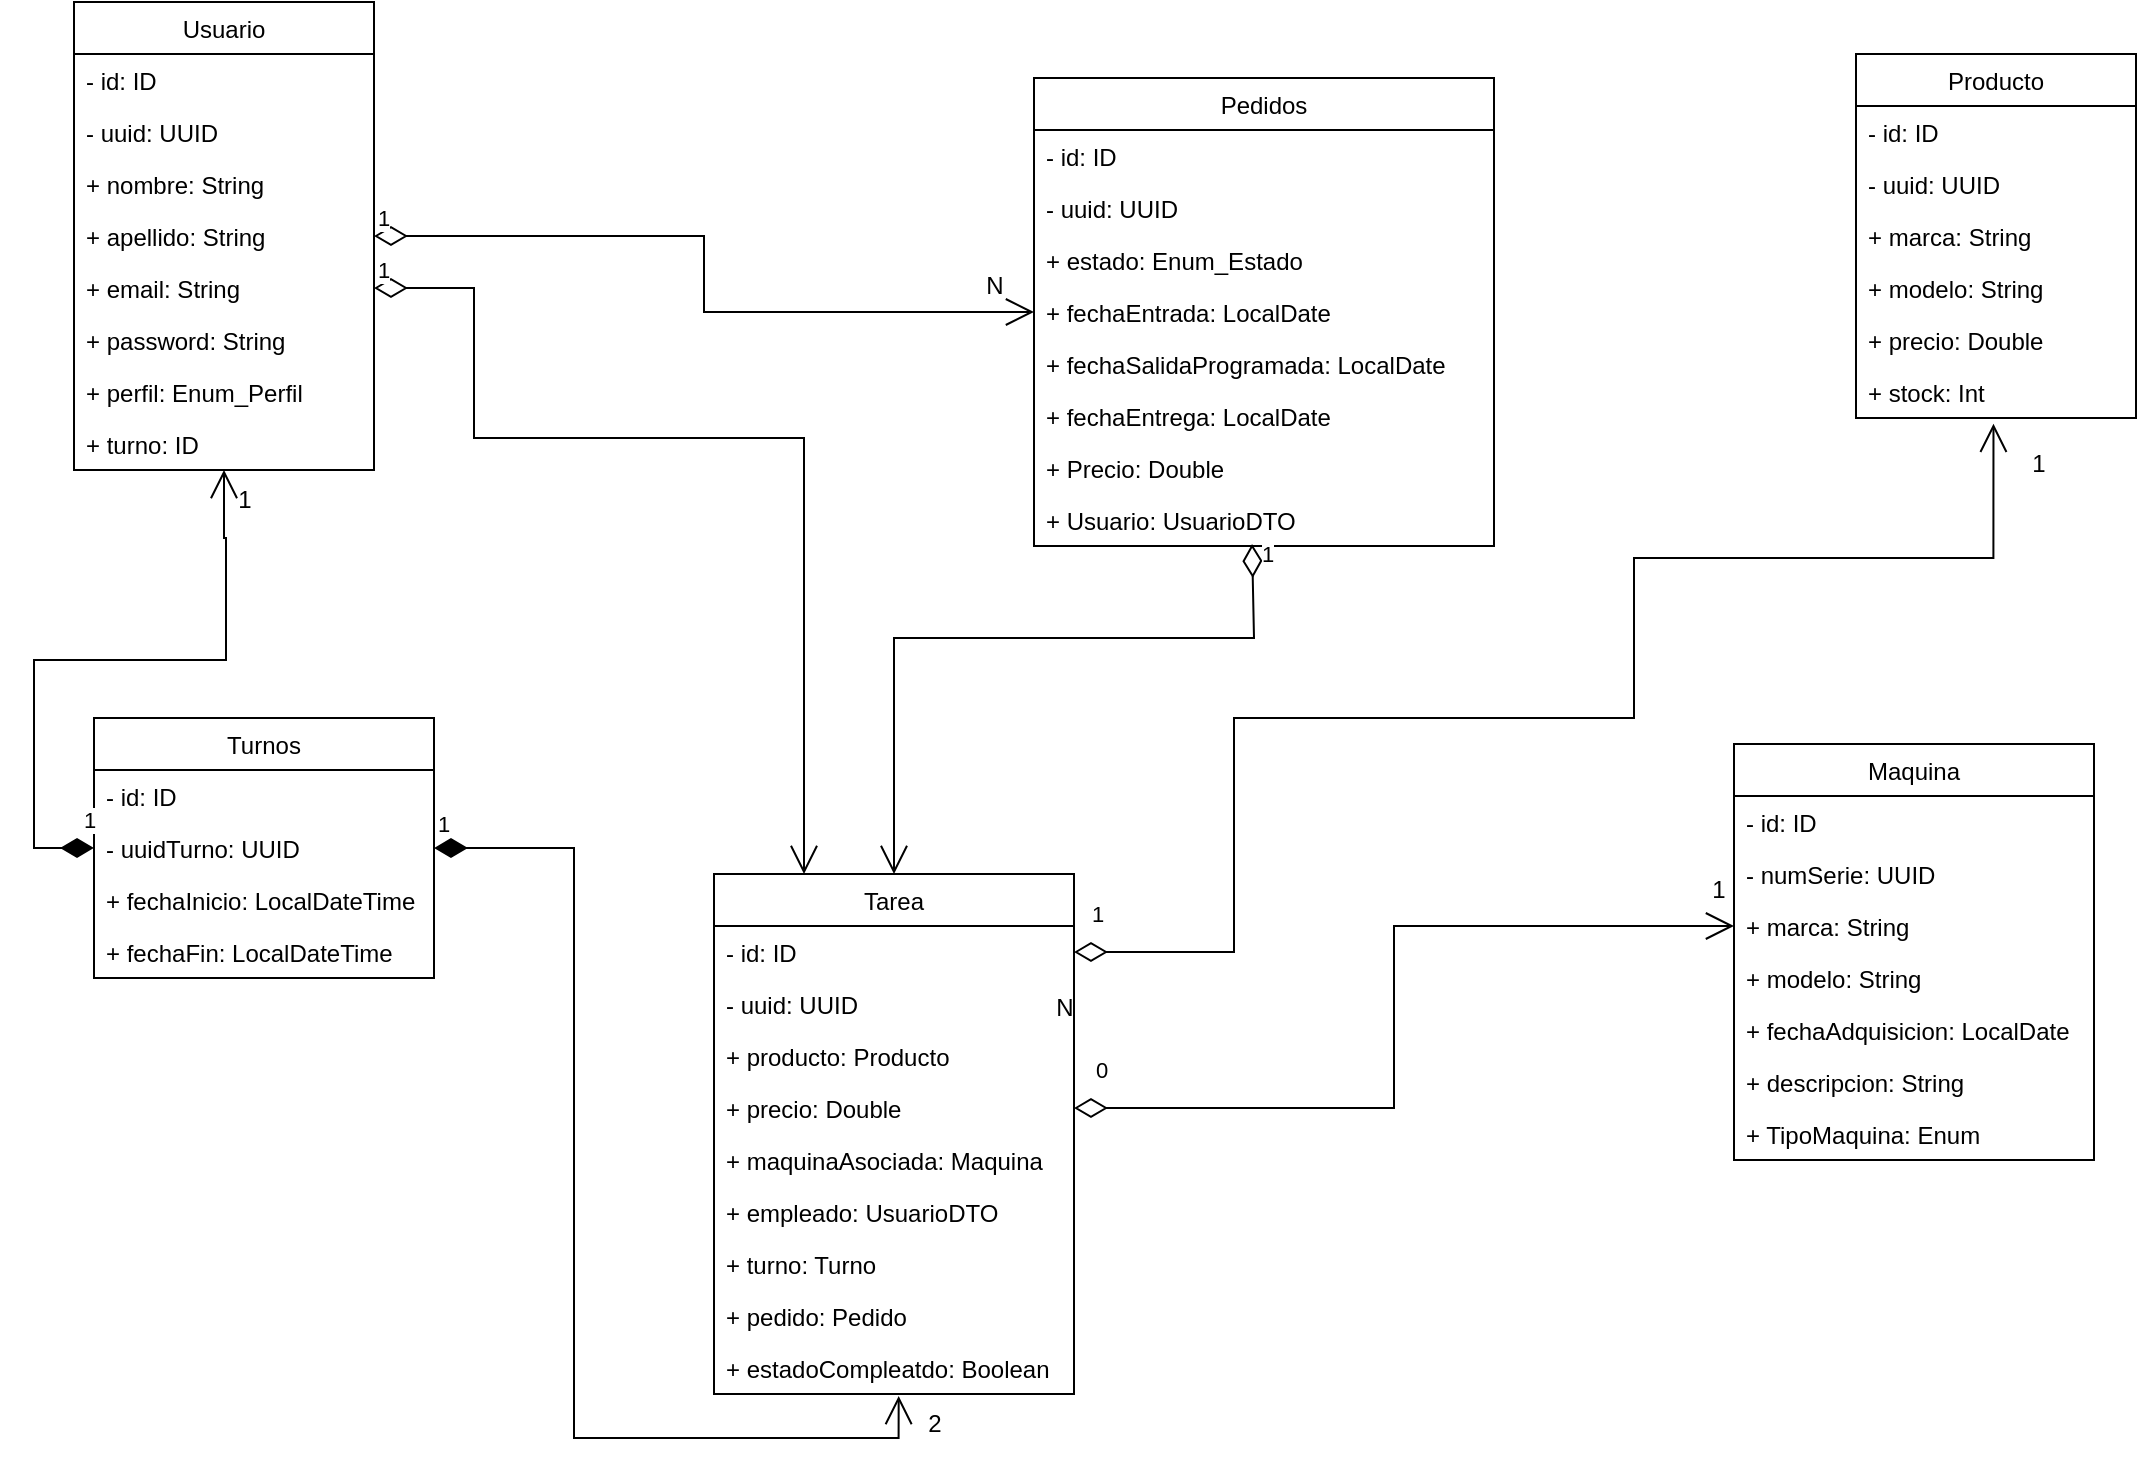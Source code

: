 <mxfile version="20.5.3" type="embed"><diagram id="C5RBs43oDa-KdzZeNtuy" name="Page-1"><mxGraphModel dx="378" dy="693" grid="1" gridSize="10" guides="1" tooltips="1" connect="1" arrows="1" fold="1" page="1" pageScale="1" pageWidth="827" pageHeight="1169" math="0" shadow="0"><root><mxCell id="WIyWlLk6GJQsqaUBKTNV-0"/><mxCell id="WIyWlLk6GJQsqaUBKTNV-1" parent="WIyWlLk6GJQsqaUBKTNV-0"/><mxCell id="wLVJEsf6AbZPAwA1VKSY-4" value="Usuario" style="swimlane;fontStyle=0;childLayout=stackLayout;horizontal=1;startSize=26;fillColor=none;horizontalStack=0;resizeParent=1;resizeParentMax=0;resizeLast=0;collapsible=1;marginBottom=0;" parent="WIyWlLk6GJQsqaUBKTNV-1" vertex="1"><mxGeometry x="100" y="42" width="150" height="234" as="geometry"/></mxCell><mxCell id="wLVJEsf6AbZPAwA1VKSY-5" value="- id: ID" style="text;strokeColor=none;fillColor=none;align=left;verticalAlign=top;spacingLeft=4;spacingRight=4;overflow=hidden;rotatable=0;points=[[0,0.5],[1,0.5]];portConstraint=eastwest;" parent="wLVJEsf6AbZPAwA1VKSY-4" vertex="1"><mxGeometry y="26" width="150" height="26" as="geometry"/></mxCell><mxCell id="wLVJEsf6AbZPAwA1VKSY-13" value="- uuid: UUID" style="text;strokeColor=none;fillColor=none;align=left;verticalAlign=top;spacingLeft=4;spacingRight=4;overflow=hidden;rotatable=0;points=[[0,0.5],[1,0.5]];portConstraint=eastwest;" parent="wLVJEsf6AbZPAwA1VKSY-4" vertex="1"><mxGeometry y="52" width="150" height="26" as="geometry"/></mxCell><mxCell id="wLVJEsf6AbZPAwA1VKSY-6" value="+ nombre: String" style="text;strokeColor=none;fillColor=none;align=left;verticalAlign=top;spacingLeft=4;spacingRight=4;overflow=hidden;rotatable=0;points=[[0,0.5],[1,0.5]];portConstraint=eastwest;" parent="wLVJEsf6AbZPAwA1VKSY-4" vertex="1"><mxGeometry y="78" width="150" height="26" as="geometry"/></mxCell><mxCell id="wLVJEsf6AbZPAwA1VKSY-7" value="+ apellido: String" style="text;strokeColor=none;fillColor=none;align=left;verticalAlign=top;spacingLeft=4;spacingRight=4;overflow=hidden;rotatable=0;points=[[0,0.5],[1,0.5]];portConstraint=eastwest;" parent="wLVJEsf6AbZPAwA1VKSY-4" vertex="1"><mxGeometry y="104" width="150" height="26" as="geometry"/></mxCell><mxCell id="wLVJEsf6AbZPAwA1VKSY-12" value="+ email: String&#10;" style="text;strokeColor=none;fillColor=none;align=left;verticalAlign=top;spacingLeft=4;spacingRight=4;overflow=hidden;rotatable=0;points=[[0,0.5],[1,0.5]];portConstraint=eastwest;" parent="wLVJEsf6AbZPAwA1VKSY-4" vertex="1"><mxGeometry y="130" width="150" height="26" as="geometry"/></mxCell><mxCell id="wLVJEsf6AbZPAwA1VKSY-14" value="+ password: String&#10;" style="text;strokeColor=none;fillColor=none;align=left;verticalAlign=top;spacingLeft=4;spacingRight=4;overflow=hidden;rotatable=0;points=[[0,0.5],[1,0.5]];portConstraint=eastwest;" parent="wLVJEsf6AbZPAwA1VKSY-4" vertex="1"><mxGeometry y="156" width="150" height="26" as="geometry"/></mxCell><mxCell id="0" value="+ perfil: Enum_Perfil" style="text;strokeColor=none;fillColor=none;align=left;verticalAlign=top;spacingLeft=4;spacingRight=4;overflow=hidden;rotatable=0;points=[[0,0.5],[1,0.5]];portConstraint=eastwest;" parent="wLVJEsf6AbZPAwA1VKSY-4" vertex="1"><mxGeometry y="182" width="150" height="26" as="geometry"/></mxCell><mxCell id="wLVJEsf6AbZPAwA1VKSY-15" value="+ turno: ID" style="text;strokeColor=none;fillColor=none;align=left;verticalAlign=top;spacingLeft=4;spacingRight=4;overflow=hidden;rotatable=0;points=[[0,0.5],[1,0.5]];portConstraint=eastwest;" parent="wLVJEsf6AbZPAwA1VKSY-4" vertex="1"><mxGeometry y="208" width="150" height="26" as="geometry"/></mxCell><mxCell id="wLVJEsf6AbZPAwA1VKSY-16" value="Pedidos" style="swimlane;fontStyle=0;childLayout=stackLayout;horizontal=1;startSize=26;fillColor=none;horizontalStack=0;resizeParent=1;resizeParentMax=0;resizeLast=0;collapsible=1;marginBottom=0;" parent="WIyWlLk6GJQsqaUBKTNV-1" vertex="1"><mxGeometry x="580" y="80" width="230" height="234" as="geometry"/></mxCell><mxCell id="wLVJEsf6AbZPAwA1VKSY-17" value="- id: ID" style="text;strokeColor=none;fillColor=none;align=left;verticalAlign=top;spacingLeft=4;spacingRight=4;overflow=hidden;rotatable=0;points=[[0,0.5],[1,0.5]];portConstraint=eastwest;" parent="wLVJEsf6AbZPAwA1VKSY-16" vertex="1"><mxGeometry y="26" width="230" height="26" as="geometry"/></mxCell><mxCell id="wLVJEsf6AbZPAwA1VKSY-18" value="- uuid: UUID" style="text;strokeColor=none;fillColor=none;align=left;verticalAlign=top;spacingLeft=4;spacingRight=4;overflow=hidden;rotatable=0;points=[[0,0.5],[1,0.5]];portConstraint=eastwest;" parent="wLVJEsf6AbZPAwA1VKSY-16" vertex="1"><mxGeometry y="52" width="230" height="26" as="geometry"/></mxCell><mxCell id="wLVJEsf6AbZPAwA1VKSY-19" value="+ estado: Enum_Estado" style="text;strokeColor=none;fillColor=none;align=left;verticalAlign=top;spacingLeft=4;spacingRight=4;overflow=hidden;rotatable=0;points=[[0,0.5],[1,0.5]];portConstraint=eastwest;" parent="wLVJEsf6AbZPAwA1VKSY-16" vertex="1"><mxGeometry y="78" width="230" height="26" as="geometry"/></mxCell><mxCell id="wLVJEsf6AbZPAwA1VKSY-21" value="+ fechaEntrada: LocalDate" style="text;strokeColor=none;fillColor=none;align=left;verticalAlign=top;spacingLeft=4;spacingRight=4;overflow=hidden;rotatable=0;points=[[0,0.5],[1,0.5]];portConstraint=eastwest;" parent="wLVJEsf6AbZPAwA1VKSY-16" vertex="1"><mxGeometry y="104" width="230" height="26" as="geometry"/></mxCell><mxCell id="wLVJEsf6AbZPAwA1VKSY-22" value="+ fechaSalidaProgramada: LocalDate" style="text;strokeColor=none;fillColor=none;align=left;verticalAlign=top;spacingLeft=4;spacingRight=4;overflow=hidden;rotatable=0;points=[[0,0.5],[1,0.5]];portConstraint=eastwest;" parent="wLVJEsf6AbZPAwA1VKSY-16" vertex="1"><mxGeometry y="130" width="230" height="26" as="geometry"/></mxCell><mxCell id="wLVJEsf6AbZPAwA1VKSY-23" value="+ fechaEntrega: LocalDate" style="text;strokeColor=none;fillColor=none;align=left;verticalAlign=top;spacingLeft=4;spacingRight=4;overflow=hidden;rotatable=0;points=[[0,0.5],[1,0.5]];portConstraint=eastwest;" parent="wLVJEsf6AbZPAwA1VKSY-16" vertex="1"><mxGeometry y="156" width="230" height="26" as="geometry"/></mxCell><mxCell id="wLVJEsf6AbZPAwA1VKSY-24" value="+ Precio: Double" style="text;strokeColor=none;fillColor=none;align=left;verticalAlign=top;spacingLeft=4;spacingRight=4;overflow=hidden;rotatable=0;points=[[0,0.5],[1,0.5]];portConstraint=eastwest;" parent="wLVJEsf6AbZPAwA1VKSY-16" vertex="1"><mxGeometry y="182" width="230" height="26" as="geometry"/></mxCell><mxCell id="09wgL-icxeziZa0lxa4r-7" value="+ Usuario: UsuarioDTO" style="text;strokeColor=none;fillColor=none;align=left;verticalAlign=top;spacingLeft=4;spacingRight=4;overflow=hidden;rotatable=0;points=[[0,0.5],[1,0.5]];portConstraint=eastwest;" parent="wLVJEsf6AbZPAwA1VKSY-16" vertex="1"><mxGeometry y="208" width="230" height="26" as="geometry"/></mxCell><mxCell id="wLVJEsf6AbZPAwA1VKSY-26" value="1" style="endArrow=open;html=1;endSize=12;startArrow=diamondThin;startSize=14;startFill=0;edgeStyle=orthogonalEdgeStyle;align=left;verticalAlign=bottom;rounded=0;exitX=1;exitY=0.5;exitDx=0;exitDy=0;entryX=0;entryY=0.5;entryDx=0;entryDy=0;" parent="WIyWlLk6GJQsqaUBKTNV-1" source="wLVJEsf6AbZPAwA1VKSY-7" target="wLVJEsf6AbZPAwA1VKSY-21" edge="1"><mxGeometry x="-1" relative="1" as="geometry"><mxPoint x="410" y="190" as="sourcePoint"/><mxPoint x="570" y="190" as="targetPoint"/><mxPoint as="offset"/></mxGeometry></mxCell><mxCell id="wLVJEsf6AbZPAwA1VKSY-28" value="N" style="text;html=1;align=center;verticalAlign=middle;resizable=0;points=[];autosize=1;strokeColor=none;fillColor=none;" parent="WIyWlLk6GJQsqaUBKTNV-1" vertex="1"><mxGeometry x="545" y="169" width="30" height="30" as="geometry"/></mxCell><mxCell id="wLVJEsf6AbZPAwA1VKSY-29" value="Maquina" style="swimlane;fontStyle=0;childLayout=stackLayout;horizontal=1;startSize=26;fillColor=none;horizontalStack=0;resizeParent=1;resizeParentMax=0;resizeLast=0;collapsible=1;marginBottom=0;" parent="WIyWlLk6GJQsqaUBKTNV-1" vertex="1"><mxGeometry x="930" y="413" width="180" height="208" as="geometry"/></mxCell><mxCell id="wLVJEsf6AbZPAwA1VKSY-30" value="- id: ID" style="text;strokeColor=none;fillColor=none;align=left;verticalAlign=top;spacingLeft=4;spacingRight=4;overflow=hidden;rotatable=0;points=[[0,0.5],[1,0.5]];portConstraint=eastwest;" parent="wLVJEsf6AbZPAwA1VKSY-29" vertex="1"><mxGeometry y="26" width="180" height="26" as="geometry"/></mxCell><mxCell id="wLVJEsf6AbZPAwA1VKSY-31" value="- numSerie: UUID" style="text;strokeColor=none;fillColor=none;align=left;verticalAlign=top;spacingLeft=4;spacingRight=4;overflow=hidden;rotatable=0;points=[[0,0.5],[1,0.5]];portConstraint=eastwest;" parent="wLVJEsf6AbZPAwA1VKSY-29" vertex="1"><mxGeometry y="52" width="180" height="26" as="geometry"/></mxCell><mxCell id="wLVJEsf6AbZPAwA1VKSY-32" value="+ marca: String" style="text;strokeColor=none;fillColor=none;align=left;verticalAlign=top;spacingLeft=4;spacingRight=4;overflow=hidden;rotatable=0;points=[[0,0.5],[1,0.5]];portConstraint=eastwest;" parent="wLVJEsf6AbZPAwA1VKSY-29" vertex="1"><mxGeometry y="78" width="180" height="26" as="geometry"/></mxCell><mxCell id="wLVJEsf6AbZPAwA1VKSY-52" value="+ modelo: String" style="text;strokeColor=none;fillColor=none;align=left;verticalAlign=top;spacingLeft=4;spacingRight=4;overflow=hidden;rotatable=0;points=[[0,0.5],[1,0.5]];portConstraint=eastwest;" parent="wLVJEsf6AbZPAwA1VKSY-29" vertex="1"><mxGeometry y="104" width="180" height="26" as="geometry"/></mxCell><mxCell id="wLVJEsf6AbZPAwA1VKSY-53" value="+ fechaAdquisicion: LocalDate" style="text;strokeColor=none;fillColor=none;align=left;verticalAlign=top;spacingLeft=4;spacingRight=4;overflow=hidden;rotatable=0;points=[[0,0.5],[1,0.5]];portConstraint=eastwest;" parent="wLVJEsf6AbZPAwA1VKSY-29" vertex="1"><mxGeometry y="130" width="180" height="26" as="geometry"/></mxCell><mxCell id="wLVJEsf6AbZPAwA1VKSY-62" value="+ descripcion: String" style="text;strokeColor=none;fillColor=none;align=left;verticalAlign=top;spacingLeft=4;spacingRight=4;overflow=hidden;rotatable=0;points=[[0,0.5],[1,0.5]];portConstraint=eastwest;" parent="wLVJEsf6AbZPAwA1VKSY-29" vertex="1"><mxGeometry y="156" width="180" height="26" as="geometry"/></mxCell><mxCell id="09wgL-icxeziZa0lxa4r-5" value="+ TipoMaquina: Enum" style="text;strokeColor=none;fillColor=none;align=left;verticalAlign=top;spacingLeft=4;spacingRight=4;overflow=hidden;rotatable=0;points=[[0,0.5],[1,0.5]];portConstraint=eastwest;" parent="wLVJEsf6AbZPAwA1VKSY-29" vertex="1"><mxGeometry y="182" width="180" height="26" as="geometry"/></mxCell><mxCell id="GIEl06KKrTqUNCEo8xZw-4" value="Producto" style="swimlane;fontStyle=0;childLayout=stackLayout;horizontal=1;startSize=26;fillColor=none;horizontalStack=0;resizeParent=1;resizeParentMax=0;resizeLast=0;collapsible=1;marginBottom=0;" parent="WIyWlLk6GJQsqaUBKTNV-1" vertex="1"><mxGeometry x="991" y="68" width="140" height="182" as="geometry"/></mxCell><mxCell id="GIEl06KKrTqUNCEo8xZw-5" value="- id: ID" style="text;strokeColor=none;fillColor=none;align=left;verticalAlign=top;spacingLeft=4;spacingRight=4;overflow=hidden;rotatable=0;points=[[0,0.5],[1,0.5]];portConstraint=eastwest;" parent="GIEl06KKrTqUNCEo8xZw-4" vertex="1"><mxGeometry y="26" width="140" height="26" as="geometry"/></mxCell><mxCell id="GIEl06KKrTqUNCEo8xZw-6" value="- uuid: UUID" style="text;strokeColor=none;fillColor=none;align=left;verticalAlign=top;spacingLeft=4;spacingRight=4;overflow=hidden;rotatable=0;points=[[0,0.5],[1,0.5]];portConstraint=eastwest;" parent="GIEl06KKrTqUNCEo8xZw-4" vertex="1"><mxGeometry y="52" width="140" height="26" as="geometry"/></mxCell><mxCell id="GIEl06KKrTqUNCEo8xZw-7" value="+ marca: String" style="text;strokeColor=none;fillColor=none;align=left;verticalAlign=top;spacingLeft=4;spacingRight=4;overflow=hidden;rotatable=0;points=[[0,0.5],[1,0.5]];portConstraint=eastwest;" parent="GIEl06KKrTqUNCEo8xZw-4" vertex="1"><mxGeometry y="78" width="140" height="26" as="geometry"/></mxCell><mxCell id="GIEl06KKrTqUNCEo8xZw-8" value="+ modelo: String" style="text;strokeColor=none;fillColor=none;align=left;verticalAlign=top;spacingLeft=4;spacingRight=4;overflow=hidden;rotatable=0;points=[[0,0.5],[1,0.5]];portConstraint=eastwest;" parent="GIEl06KKrTqUNCEo8xZw-4" vertex="1"><mxGeometry y="104" width="140" height="26" as="geometry"/></mxCell><mxCell id="GIEl06KKrTqUNCEo8xZw-9" value="+ precio: Double" style="text;strokeColor=none;fillColor=none;align=left;verticalAlign=top;spacingLeft=4;spacingRight=4;overflow=hidden;rotatable=0;points=[[0,0.5],[1,0.5]];portConstraint=eastwest;" parent="GIEl06KKrTqUNCEo8xZw-4" vertex="1"><mxGeometry y="130" width="140" height="26" as="geometry"/></mxCell><mxCell id="GIEl06KKrTqUNCEo8xZw-10" value="+ stock: Int" style="text;strokeColor=none;fillColor=none;align=left;verticalAlign=top;spacingLeft=4;spacingRight=4;overflow=hidden;rotatable=0;points=[[0,0.5],[1,0.5]];portConstraint=eastwest;" parent="GIEl06KKrTqUNCEo8xZw-4" vertex="1"><mxGeometry y="156" width="140" height="26" as="geometry"/></mxCell><mxCell id="GIEl06KKrTqUNCEo8xZw-11" value="Tarea" style="swimlane;fontStyle=0;childLayout=stackLayout;horizontal=1;startSize=26;fillColor=none;horizontalStack=0;resizeParent=1;resizeParentMax=0;resizeLast=0;collapsible=1;marginBottom=0;" parent="WIyWlLk6GJQsqaUBKTNV-1" vertex="1"><mxGeometry x="420" y="478" width="180" height="260" as="geometry"/></mxCell><mxCell id="GIEl06KKrTqUNCEo8xZw-12" value="- id: ID" style="text;strokeColor=none;fillColor=none;align=left;verticalAlign=top;spacingLeft=4;spacingRight=4;overflow=hidden;rotatable=0;points=[[0,0.5],[1,0.5]];portConstraint=eastwest;" parent="GIEl06KKrTqUNCEo8xZw-11" vertex="1"><mxGeometry y="26" width="180" height="26" as="geometry"/></mxCell><mxCell id="GIEl06KKrTqUNCEo8xZw-13" value="- uuid: UUID" style="text;strokeColor=none;fillColor=none;align=left;verticalAlign=top;spacingLeft=4;spacingRight=4;overflow=hidden;rotatable=0;points=[[0,0.5],[1,0.5]];portConstraint=eastwest;" parent="GIEl06KKrTqUNCEo8xZw-11" vertex="1"><mxGeometry y="52" width="180" height="26" as="geometry"/></mxCell><mxCell id="GIEl06KKrTqUNCEo8xZw-14" value="+ producto: Producto" style="text;strokeColor=none;fillColor=none;align=left;verticalAlign=top;spacingLeft=4;spacingRight=4;overflow=hidden;rotatable=0;points=[[0,0.5],[1,0.5]];portConstraint=eastwest;" parent="GIEl06KKrTqUNCEo8xZw-11" vertex="1"><mxGeometry y="78" width="180" height="26" as="geometry"/></mxCell><mxCell id="GIEl06KKrTqUNCEo8xZw-18" value="+ precio: Double" style="text;strokeColor=none;fillColor=none;align=left;verticalAlign=top;spacingLeft=4;spacingRight=4;overflow=hidden;rotatable=0;points=[[0,0.5],[1,0.5]];portConstraint=eastwest;" parent="GIEl06KKrTqUNCEo8xZw-11" vertex="1"><mxGeometry y="104" width="180" height="26" as="geometry"/></mxCell><mxCell id="wLVJEsf6AbZPAwA1VKSY-20" value="+ maquinaAsociada: Maquina" style="text;strokeColor=none;fillColor=none;align=left;verticalAlign=top;spacingLeft=4;spacingRight=4;overflow=hidden;rotatable=0;points=[[0,0.5],[1,0.5]];portConstraint=eastwest;" parent="GIEl06KKrTqUNCEo8xZw-11" vertex="1"><mxGeometry y="130" width="180" height="26" as="geometry"/></mxCell><mxCell id="4" value="+ empleado: UsuarioDTO" style="text;strokeColor=none;fillColor=none;align=left;verticalAlign=top;spacingLeft=4;spacingRight=4;overflow=hidden;rotatable=0;points=[[0,0.5],[1,0.5]];portConstraint=eastwest;" parent="GIEl06KKrTqUNCEo8xZw-11" vertex="1"><mxGeometry y="156" width="180" height="26" as="geometry"/></mxCell><mxCell id="3" value="+ turno: Turno" style="text;strokeColor=none;fillColor=none;align=left;verticalAlign=top;spacingLeft=4;spacingRight=4;overflow=hidden;rotatable=0;points=[[0,0.5],[1,0.5]];portConstraint=eastwest;" parent="GIEl06KKrTqUNCEo8xZw-11" vertex="1"><mxGeometry y="182" width="180" height="26" as="geometry"/></mxCell><mxCell id="5" value="+ pedido: Pedido" style="text;strokeColor=none;fillColor=none;align=left;verticalAlign=top;spacingLeft=4;spacingRight=4;overflow=hidden;rotatable=0;points=[[0,0.5],[1,0.5]];portConstraint=eastwest;" parent="GIEl06KKrTqUNCEo8xZw-11" vertex="1"><mxGeometry y="208" width="180" height="26" as="geometry"/></mxCell><mxCell id="9ycLhSsThr9yeAhKwglg-0" value="+ estadoCompleatdo: Boolean" style="text;strokeColor=none;fillColor=none;align=left;verticalAlign=top;spacingLeft=4;spacingRight=4;overflow=hidden;rotatable=0;points=[[0,0.5],[1,0.5]];portConstraint=eastwest;" parent="GIEl06KKrTqUNCEo8xZw-11" vertex="1"><mxGeometry y="234" width="180" height="26" as="geometry"/></mxCell><mxCell id="GIEl06KKrTqUNCEo8xZw-35" value="1" style="endArrow=open;html=1;endSize=12;startArrow=diamondThin;startSize=14;startFill=0;edgeStyle=orthogonalEdgeStyle;align=left;verticalAlign=bottom;rounded=0;exitX=1;exitY=0.5;exitDx=0;exitDy=0;entryX=0.491;entryY=1.11;entryDx=0;entryDy=0;entryPerimeter=0;" parent="WIyWlLk6GJQsqaUBKTNV-1" source="GIEl06KKrTqUNCEo8xZw-12" target="GIEl06KKrTqUNCEo8xZw-10" edge="1"><mxGeometry x="-0.981" y="10" relative="1" as="geometry"><mxPoint x="840" y="220" as="sourcePoint"/><mxPoint x="970" y="200" as="targetPoint"/><Array as="points"><mxPoint x="680" y="517"/><mxPoint x="680" y="400"/><mxPoint x="880" y="400"/><mxPoint x="880" y="320"/><mxPoint x="1060" y="320"/></Array><mxPoint as="offset"/></mxGeometry></mxCell><mxCell id="GIEl06KKrTqUNCEo8xZw-36" value="1" style="text;html=1;align=center;verticalAlign=middle;resizable=0;points=[];autosize=1;strokeColor=none;fillColor=none;" parent="WIyWlLk6GJQsqaUBKTNV-1" vertex="1"><mxGeometry x="1067" y="258" width="30" height="30" as="geometry"/></mxCell><mxCell id="GIEl06KKrTqUNCEo8xZw-37" value="0" style="endArrow=open;html=1;endSize=12;startArrow=diamondThin;startSize=14;startFill=0;edgeStyle=orthogonalEdgeStyle;align=left;verticalAlign=bottom;rounded=0;entryX=0;entryY=0.5;entryDx=0;entryDy=0;exitX=1;exitY=0.5;exitDx=0;exitDy=0;" parent="WIyWlLk6GJQsqaUBKTNV-1" source="GIEl06KKrTqUNCEo8xZw-18" target="wLVJEsf6AbZPAwA1VKSY-32" edge="1"><mxGeometry x="-0.958" y="10" relative="1" as="geometry"><mxPoint x="760" y="360" as="sourcePoint"/><mxPoint x="1380" y="510" as="targetPoint"/><Array as="points"><mxPoint x="760" y="595"/><mxPoint x="760" y="504"/></Array><mxPoint as="offset"/></mxGeometry></mxCell><mxCell id="GIEl06KKrTqUNCEo8xZw-38" value="1" style="text;html=1;align=center;verticalAlign=middle;resizable=0;points=[];autosize=1;strokeColor=none;fillColor=none;" parent="WIyWlLk6GJQsqaUBKTNV-1" vertex="1"><mxGeometry x="907" y="471" width="30" height="30" as="geometry"/></mxCell><mxCell id="GIEl06KKrTqUNCEo8xZw-39" value="1" style="endArrow=open;html=1;endSize=12;startArrow=diamondThin;startSize=14;startFill=0;edgeStyle=orthogonalEdgeStyle;align=left;verticalAlign=bottom;rounded=0;entryX=0.5;entryY=0;entryDx=0;entryDy=0;exitX=0.474;exitY=0.962;exitDx=0;exitDy=0;exitPerimeter=0;" parent="WIyWlLk6GJQsqaUBKTNV-1" source="09wgL-icxeziZa0lxa4r-7" target="GIEl06KKrTqUNCEo8xZw-11" edge="1"><mxGeometry x="-0.916" y="2" relative="1" as="geometry"><mxPoint x="689.94" y="335.996" as="sourcePoint"/><mxPoint x="69" y="393.74" as="targetPoint"/><Array as="points"><mxPoint x="690" y="360"/><mxPoint x="510" y="360"/></Array><mxPoint as="offset"/></mxGeometry></mxCell><mxCell id="GIEl06KKrTqUNCEo8xZw-40" value="N" style="text;html=1;align=center;verticalAlign=middle;resizable=0;points=[];autosize=1;strokeColor=none;fillColor=none;" parent="WIyWlLk6GJQsqaUBKTNV-1" vertex="1"><mxGeometry x="580" y="530" width="30" height="30" as="geometry"/></mxCell><mxCell id="H49Ui0ylg4HPvWi4D4S9-2" value="Turnos" style="swimlane;fontStyle=0;childLayout=stackLayout;horizontal=1;startSize=26;fillColor=none;horizontalStack=0;resizeParent=1;resizeParentMax=0;resizeLast=0;collapsible=1;marginBottom=0;" parent="WIyWlLk6GJQsqaUBKTNV-1" vertex="1"><mxGeometry x="110" y="400" width="170" height="130" as="geometry"/></mxCell><mxCell id="H49Ui0ylg4HPvWi4D4S9-3" value="- id: ID" style="text;strokeColor=none;fillColor=none;align=left;verticalAlign=top;spacingLeft=4;spacingRight=4;overflow=hidden;rotatable=0;points=[[0,0.5],[1,0.5]];portConstraint=eastwest;" parent="H49Ui0ylg4HPvWi4D4S9-2" vertex="1"><mxGeometry y="26" width="170" height="26" as="geometry"/></mxCell><mxCell id="H49Ui0ylg4HPvWi4D4S9-4" value="- uuidTurno: UUID" style="text;strokeColor=none;fillColor=none;align=left;verticalAlign=top;spacingLeft=4;spacingRight=4;overflow=hidden;rotatable=0;points=[[0,0.5],[1,0.5]];portConstraint=eastwest;" parent="H49Ui0ylg4HPvWi4D4S9-2" vertex="1"><mxGeometry y="52" width="170" height="26" as="geometry"/></mxCell><mxCell id="H49Ui0ylg4HPvWi4D4S9-8" value="+ fechaInicio: LocalDateTime" style="text;strokeColor=none;fillColor=none;align=left;verticalAlign=top;spacingLeft=4;spacingRight=4;overflow=hidden;rotatable=0;points=[[0,0.5],[1,0.5]];portConstraint=eastwest;" parent="H49Ui0ylg4HPvWi4D4S9-2" vertex="1"><mxGeometry y="78" width="170" height="26" as="geometry"/></mxCell><mxCell id="H49Ui0ylg4HPvWi4D4S9-11" value="+ fechaFin: LocalDateTime" style="text;strokeColor=none;fillColor=none;align=left;verticalAlign=top;spacingLeft=4;spacingRight=4;overflow=hidden;rotatable=0;points=[[0,0.5],[1,0.5]];portConstraint=eastwest;" parent="H49Ui0ylg4HPvWi4D4S9-2" vertex="1"><mxGeometry y="104" width="170" height="26" as="geometry"/></mxCell><mxCell id="H49Ui0ylg4HPvWi4D4S9-9" value="1" style="endArrow=open;html=1;endSize=12;startArrow=diamondThin;startSize=14;startFill=1;edgeStyle=orthogonalEdgeStyle;align=left;verticalAlign=bottom;rounded=0;exitX=1;exitY=0.5;exitDx=0;exitDy=0;entryX=0.513;entryY=1.038;entryDx=0;entryDy=0;entryPerimeter=0;" parent="WIyWlLk6GJQsqaUBKTNV-1" source="H49Ui0ylg4HPvWi4D4S9-4" target="9ycLhSsThr9yeAhKwglg-0" edge="1"><mxGeometry x="-1" y="3" relative="1" as="geometry"><mxPoint x="-31" y="423.74" as="sourcePoint"/><mxPoint x="129" y="423.74" as="targetPoint"/><Array as="points"><mxPoint x="350" y="465"/><mxPoint x="350" y="760"/><mxPoint x="512" y="760"/></Array></mxGeometry></mxCell><mxCell id="H49Ui0ylg4HPvWi4D4S9-10" value="2&lt;br&gt;" style="text;html=1;align=center;verticalAlign=middle;resizable=0;points=[];autosize=1;strokeColor=none;fillColor=none;" parent="WIyWlLk6GJQsqaUBKTNV-1" vertex="1"><mxGeometry x="515" y="738" width="30" height="30" as="geometry"/></mxCell><mxCell id="H49Ui0ylg4HPvWi4D4S9-12" value="1" style="endArrow=open;html=1;endSize=12;startArrow=diamondThin;startSize=14;startFill=1;edgeStyle=orthogonalEdgeStyle;align=left;verticalAlign=bottom;rounded=0;exitX=0;exitY=0.5;exitDx=0;exitDy=0;entryX=0.5;entryY=1;entryDx=0;entryDy=0;entryPerimeter=0;" parent="WIyWlLk6GJQsqaUBKTNV-1" source="H49Ui0ylg4HPvWi4D4S9-4" target="wLVJEsf6AbZPAwA1VKSY-15" edge="1"><mxGeometry x="-0.955" y="-5" relative="1" as="geometry"><mxPoint x="870" y="859.01" as="sourcePoint"/><mxPoint x="175.75" y="304.054" as="targetPoint"/><Array as="points"><mxPoint x="80" y="465"/><mxPoint x="80" y="371"/><mxPoint x="176" y="371"/><mxPoint x="176" y="310"/></Array><mxPoint as="offset"/></mxGeometry></mxCell><mxCell id="1" value="1" style="text;html=1;align=center;verticalAlign=middle;resizable=0;points=[];autosize=1;strokeColor=none;fillColor=none;" parent="WIyWlLk6GJQsqaUBKTNV-1" vertex="1"><mxGeometry x="170" y="276" width="30" height="30" as="geometry"/></mxCell><mxCell id="2" value="1" style="endArrow=open;html=1;endSize=12;startArrow=diamondThin;startSize=14;startFill=0;edgeStyle=orthogonalEdgeStyle;align=left;verticalAlign=bottom;rounded=0;exitX=1;exitY=0.5;exitDx=0;exitDy=0;entryX=0.25;entryY=0;entryDx=0;entryDy=0;" parent="WIyWlLk6GJQsqaUBKTNV-1" source="wLVJEsf6AbZPAwA1VKSY-12" target="GIEl06KKrTqUNCEo8xZw-11" edge="1"><mxGeometry x="-1" relative="1" as="geometry"><mxPoint x="245" y="212" as="sourcePoint"/><mxPoint x="575" y="250" as="targetPoint"/><mxPoint as="offset"/><Array as="points"><mxPoint x="300" y="185"/><mxPoint x="300" y="260"/><mxPoint x="465" y="260"/></Array></mxGeometry></mxCell></root></mxGraphModel></diagram></mxfile>